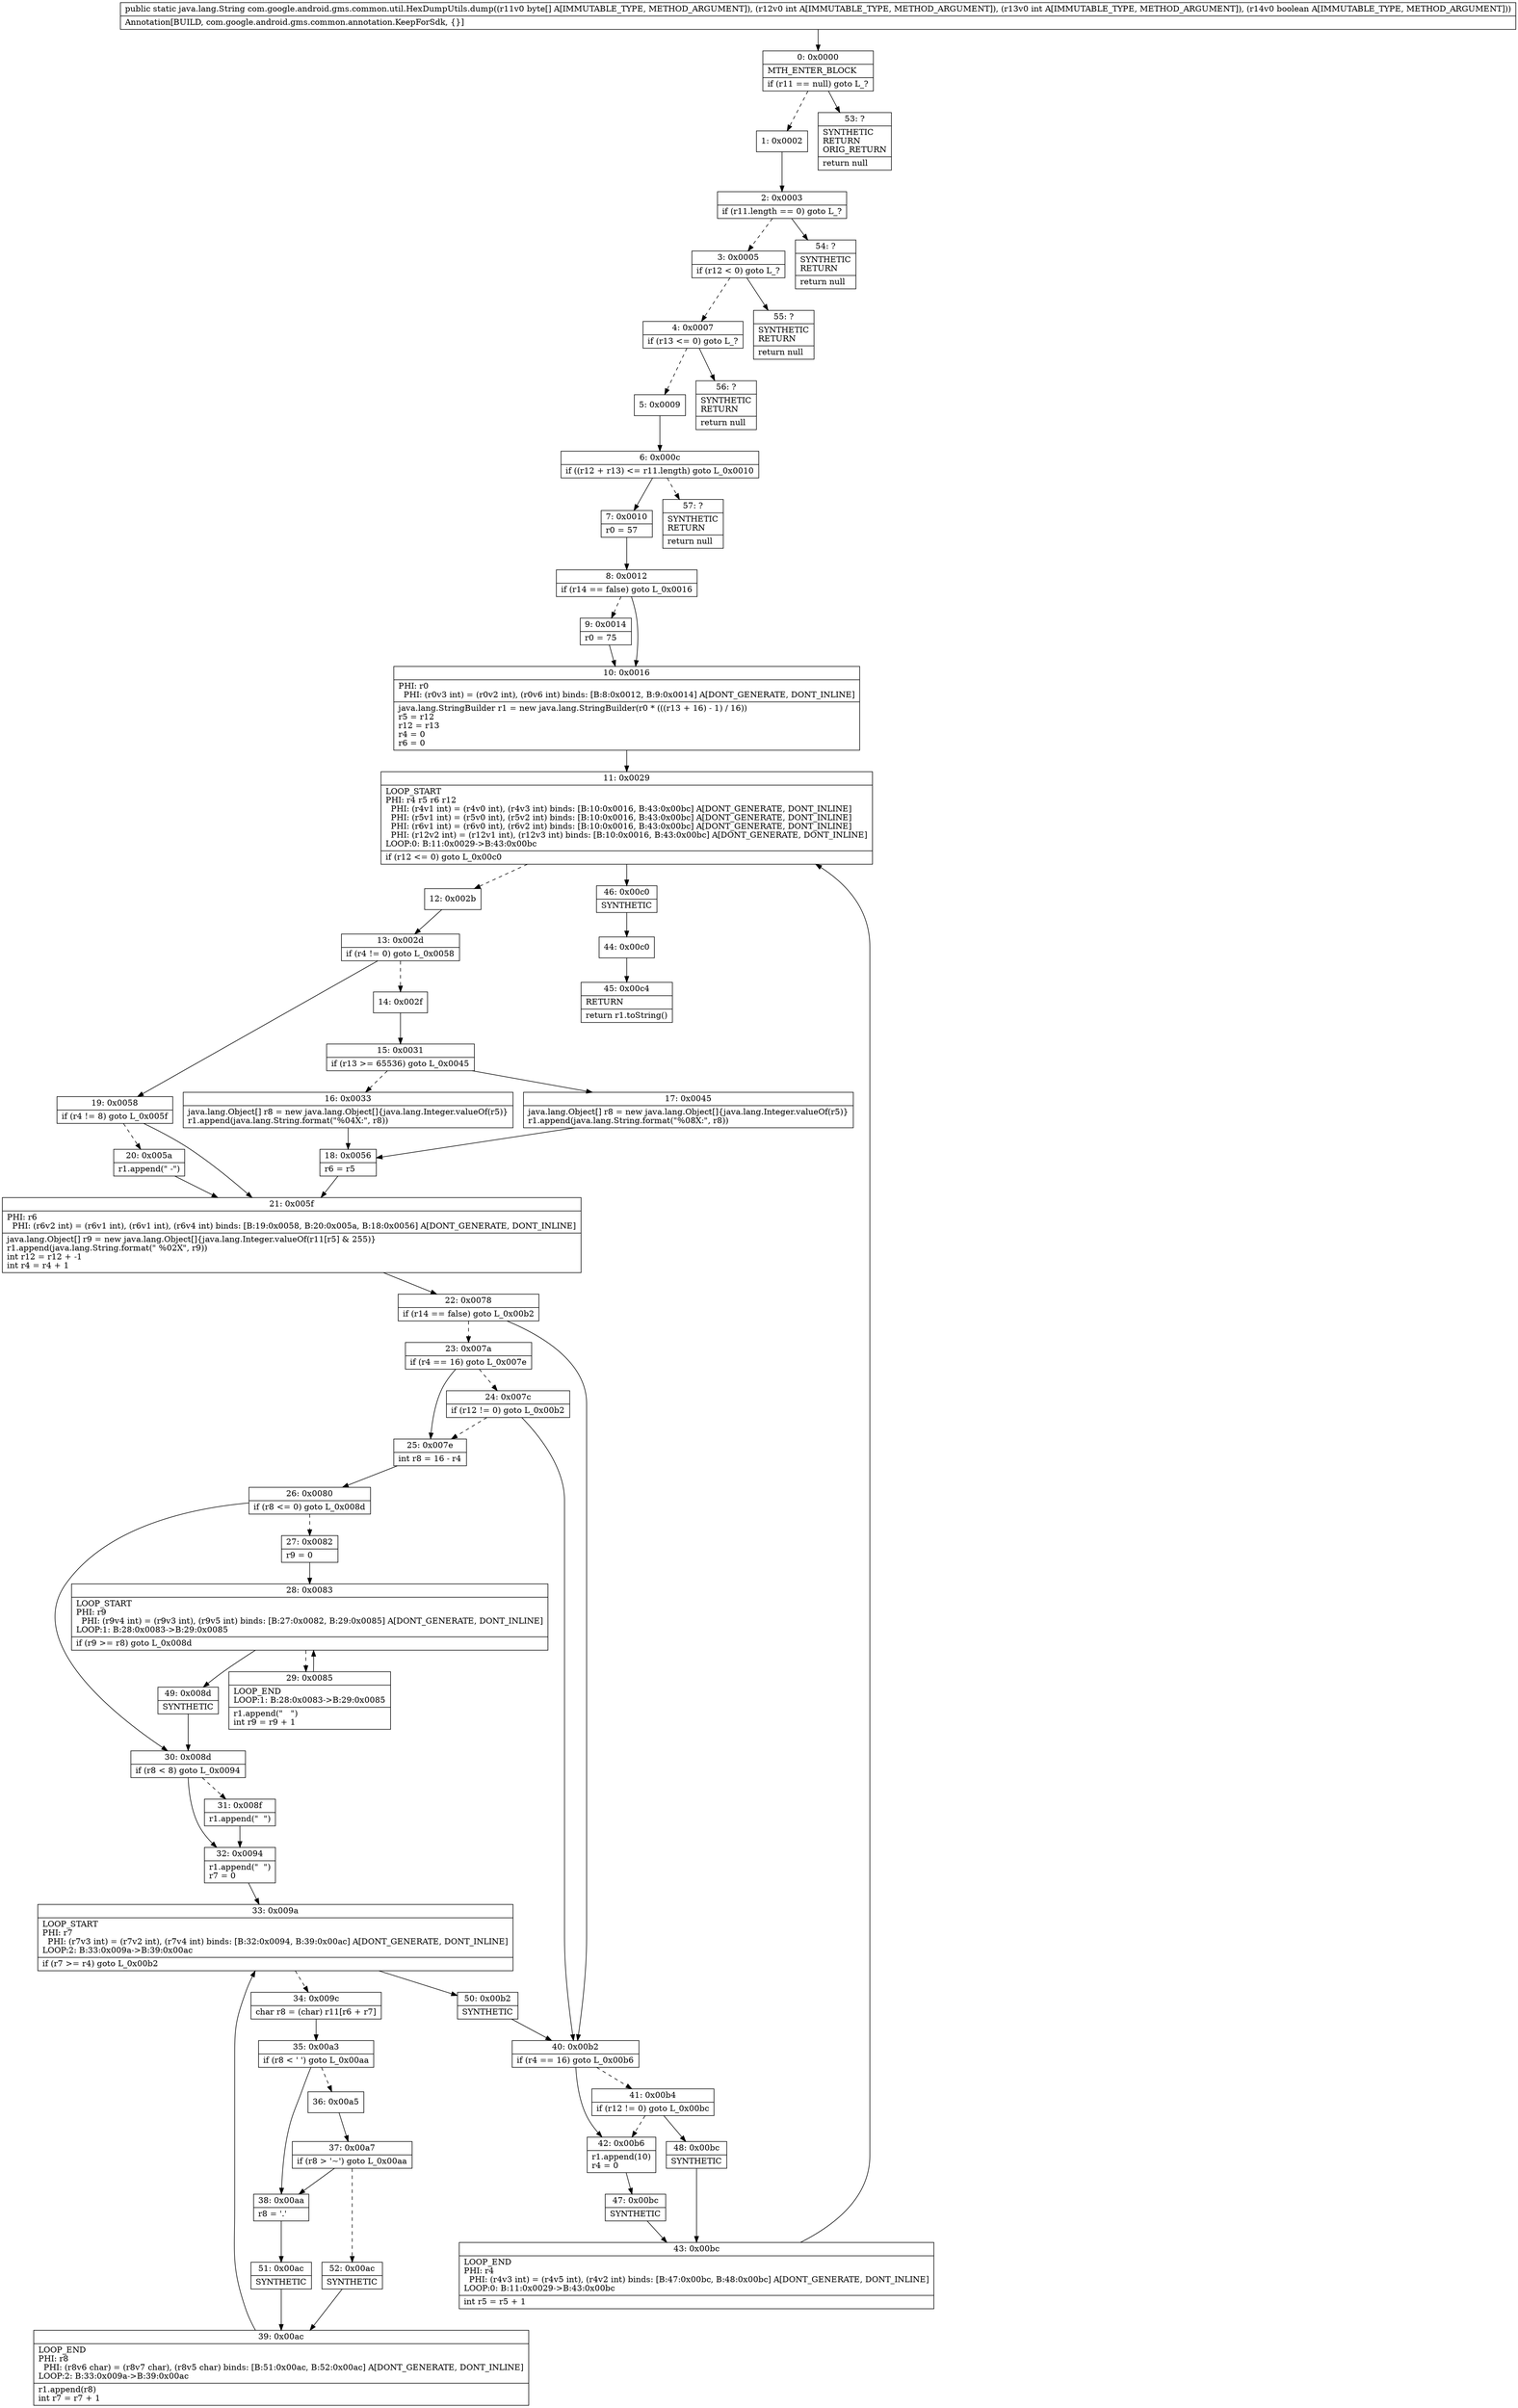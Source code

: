 digraph "CFG forcom.google.android.gms.common.util.HexDumpUtils.dump([BIIZ)Ljava\/lang\/String;" {
Node_0 [shape=record,label="{0\:\ 0x0000|MTH_ENTER_BLOCK\l|if (r11 == null) goto L_?\l}"];
Node_1 [shape=record,label="{1\:\ 0x0002}"];
Node_2 [shape=record,label="{2\:\ 0x0003|if (r11.length == 0) goto L_?\l}"];
Node_3 [shape=record,label="{3\:\ 0x0005|if (r12 \< 0) goto L_?\l}"];
Node_4 [shape=record,label="{4\:\ 0x0007|if (r13 \<= 0) goto L_?\l}"];
Node_5 [shape=record,label="{5\:\ 0x0009}"];
Node_6 [shape=record,label="{6\:\ 0x000c|if ((r12 + r13) \<= r11.length) goto L_0x0010\l}"];
Node_7 [shape=record,label="{7\:\ 0x0010|r0 = 57\l}"];
Node_8 [shape=record,label="{8\:\ 0x0012|if (r14 == false) goto L_0x0016\l}"];
Node_9 [shape=record,label="{9\:\ 0x0014|r0 = 75\l}"];
Node_10 [shape=record,label="{10\:\ 0x0016|PHI: r0 \l  PHI: (r0v3 int) = (r0v2 int), (r0v6 int) binds: [B:8:0x0012, B:9:0x0014] A[DONT_GENERATE, DONT_INLINE]\l|java.lang.StringBuilder r1 = new java.lang.StringBuilder(r0 * (((r13 + 16) \- 1) \/ 16))\lr5 = r12\lr12 = r13\lr4 = 0\lr6 = 0\l}"];
Node_11 [shape=record,label="{11\:\ 0x0029|LOOP_START\lPHI: r4 r5 r6 r12 \l  PHI: (r4v1 int) = (r4v0 int), (r4v3 int) binds: [B:10:0x0016, B:43:0x00bc] A[DONT_GENERATE, DONT_INLINE]\l  PHI: (r5v1 int) = (r5v0 int), (r5v2 int) binds: [B:10:0x0016, B:43:0x00bc] A[DONT_GENERATE, DONT_INLINE]\l  PHI: (r6v1 int) = (r6v0 int), (r6v2 int) binds: [B:10:0x0016, B:43:0x00bc] A[DONT_GENERATE, DONT_INLINE]\l  PHI: (r12v2 int) = (r12v1 int), (r12v3 int) binds: [B:10:0x0016, B:43:0x00bc] A[DONT_GENERATE, DONT_INLINE]\lLOOP:0: B:11:0x0029\-\>B:43:0x00bc\l|if (r12 \<= 0) goto L_0x00c0\l}"];
Node_12 [shape=record,label="{12\:\ 0x002b}"];
Node_13 [shape=record,label="{13\:\ 0x002d|if (r4 != 0) goto L_0x0058\l}"];
Node_14 [shape=record,label="{14\:\ 0x002f}"];
Node_15 [shape=record,label="{15\:\ 0x0031|if (r13 \>= 65536) goto L_0x0045\l}"];
Node_16 [shape=record,label="{16\:\ 0x0033|java.lang.Object[] r8 = new java.lang.Object[]\{java.lang.Integer.valueOf(r5)\}\lr1.append(java.lang.String.format(\"%04X:\", r8))\l}"];
Node_17 [shape=record,label="{17\:\ 0x0045|java.lang.Object[] r8 = new java.lang.Object[]\{java.lang.Integer.valueOf(r5)\}\lr1.append(java.lang.String.format(\"%08X:\", r8))\l}"];
Node_18 [shape=record,label="{18\:\ 0x0056|r6 = r5\l}"];
Node_19 [shape=record,label="{19\:\ 0x0058|if (r4 != 8) goto L_0x005f\l}"];
Node_20 [shape=record,label="{20\:\ 0x005a|r1.append(\" \-\")\l}"];
Node_21 [shape=record,label="{21\:\ 0x005f|PHI: r6 \l  PHI: (r6v2 int) = (r6v1 int), (r6v1 int), (r6v4 int) binds: [B:19:0x0058, B:20:0x005a, B:18:0x0056] A[DONT_GENERATE, DONT_INLINE]\l|java.lang.Object[] r9 = new java.lang.Object[]\{java.lang.Integer.valueOf(r11[r5] & 255)\}\lr1.append(java.lang.String.format(\" %02X\", r9))\lint r12 = r12 + \-1\lint r4 = r4 + 1\l}"];
Node_22 [shape=record,label="{22\:\ 0x0078|if (r14 == false) goto L_0x00b2\l}"];
Node_23 [shape=record,label="{23\:\ 0x007a|if (r4 == 16) goto L_0x007e\l}"];
Node_24 [shape=record,label="{24\:\ 0x007c|if (r12 != 0) goto L_0x00b2\l}"];
Node_25 [shape=record,label="{25\:\ 0x007e|int r8 = 16 \- r4\l}"];
Node_26 [shape=record,label="{26\:\ 0x0080|if (r8 \<= 0) goto L_0x008d\l}"];
Node_27 [shape=record,label="{27\:\ 0x0082|r9 = 0\l}"];
Node_28 [shape=record,label="{28\:\ 0x0083|LOOP_START\lPHI: r9 \l  PHI: (r9v4 int) = (r9v3 int), (r9v5 int) binds: [B:27:0x0082, B:29:0x0085] A[DONT_GENERATE, DONT_INLINE]\lLOOP:1: B:28:0x0083\-\>B:29:0x0085\l|if (r9 \>= r8) goto L_0x008d\l}"];
Node_29 [shape=record,label="{29\:\ 0x0085|LOOP_END\lLOOP:1: B:28:0x0083\-\>B:29:0x0085\l|r1.append(\"   \")\lint r9 = r9 + 1\l}"];
Node_30 [shape=record,label="{30\:\ 0x008d|if (r8 \< 8) goto L_0x0094\l}"];
Node_31 [shape=record,label="{31\:\ 0x008f|r1.append(\"  \")\l}"];
Node_32 [shape=record,label="{32\:\ 0x0094|r1.append(\"  \")\lr7 = 0\l}"];
Node_33 [shape=record,label="{33\:\ 0x009a|LOOP_START\lPHI: r7 \l  PHI: (r7v3 int) = (r7v2 int), (r7v4 int) binds: [B:32:0x0094, B:39:0x00ac] A[DONT_GENERATE, DONT_INLINE]\lLOOP:2: B:33:0x009a\-\>B:39:0x00ac\l|if (r7 \>= r4) goto L_0x00b2\l}"];
Node_34 [shape=record,label="{34\:\ 0x009c|char r8 = (char) r11[r6 + r7]\l}"];
Node_35 [shape=record,label="{35\:\ 0x00a3|if (r8 \< ' ') goto L_0x00aa\l}"];
Node_36 [shape=record,label="{36\:\ 0x00a5}"];
Node_37 [shape=record,label="{37\:\ 0x00a7|if (r8 \> '~') goto L_0x00aa\l}"];
Node_38 [shape=record,label="{38\:\ 0x00aa|r8 = '.'\l}"];
Node_39 [shape=record,label="{39\:\ 0x00ac|LOOP_END\lPHI: r8 \l  PHI: (r8v6 char) = (r8v7 char), (r8v5 char) binds: [B:51:0x00ac, B:52:0x00ac] A[DONT_GENERATE, DONT_INLINE]\lLOOP:2: B:33:0x009a\-\>B:39:0x00ac\l|r1.append(r8)\lint r7 = r7 + 1\l}"];
Node_40 [shape=record,label="{40\:\ 0x00b2|if (r4 == 16) goto L_0x00b6\l}"];
Node_41 [shape=record,label="{41\:\ 0x00b4|if (r12 != 0) goto L_0x00bc\l}"];
Node_42 [shape=record,label="{42\:\ 0x00b6|r1.append(10)\lr4 = 0\l}"];
Node_43 [shape=record,label="{43\:\ 0x00bc|LOOP_END\lPHI: r4 \l  PHI: (r4v3 int) = (r4v5 int), (r4v2 int) binds: [B:47:0x00bc, B:48:0x00bc] A[DONT_GENERATE, DONT_INLINE]\lLOOP:0: B:11:0x0029\-\>B:43:0x00bc\l|int r5 = r5 + 1\l}"];
Node_44 [shape=record,label="{44\:\ 0x00c0}"];
Node_45 [shape=record,label="{45\:\ 0x00c4|RETURN\l|return r1.toString()\l}"];
Node_46 [shape=record,label="{46\:\ 0x00c0|SYNTHETIC\l}"];
Node_47 [shape=record,label="{47\:\ 0x00bc|SYNTHETIC\l}"];
Node_48 [shape=record,label="{48\:\ 0x00bc|SYNTHETIC\l}"];
Node_49 [shape=record,label="{49\:\ 0x008d|SYNTHETIC\l}"];
Node_50 [shape=record,label="{50\:\ 0x00b2|SYNTHETIC\l}"];
Node_51 [shape=record,label="{51\:\ 0x00ac|SYNTHETIC\l}"];
Node_52 [shape=record,label="{52\:\ 0x00ac|SYNTHETIC\l}"];
Node_53 [shape=record,label="{53\:\ ?|SYNTHETIC\lRETURN\lORIG_RETURN\l|return null\l}"];
Node_54 [shape=record,label="{54\:\ ?|SYNTHETIC\lRETURN\l|return null\l}"];
Node_55 [shape=record,label="{55\:\ ?|SYNTHETIC\lRETURN\l|return null\l}"];
Node_56 [shape=record,label="{56\:\ ?|SYNTHETIC\lRETURN\l|return null\l}"];
Node_57 [shape=record,label="{57\:\ ?|SYNTHETIC\lRETURN\l|return null\l}"];
MethodNode[shape=record,label="{public static java.lang.String com.google.android.gms.common.util.HexDumpUtils.dump((r11v0 byte[] A[IMMUTABLE_TYPE, METHOD_ARGUMENT]), (r12v0 int A[IMMUTABLE_TYPE, METHOD_ARGUMENT]), (r13v0 int A[IMMUTABLE_TYPE, METHOD_ARGUMENT]), (r14v0 boolean A[IMMUTABLE_TYPE, METHOD_ARGUMENT]))  | Annotation[BUILD, com.google.android.gms.common.annotation.KeepForSdk, \{\}]\l}"];
MethodNode -> Node_0;
Node_0 -> Node_1[style=dashed];
Node_0 -> Node_53;
Node_1 -> Node_2;
Node_2 -> Node_3[style=dashed];
Node_2 -> Node_54;
Node_3 -> Node_4[style=dashed];
Node_3 -> Node_55;
Node_4 -> Node_5[style=dashed];
Node_4 -> Node_56;
Node_5 -> Node_6;
Node_6 -> Node_7;
Node_6 -> Node_57[style=dashed];
Node_7 -> Node_8;
Node_8 -> Node_9[style=dashed];
Node_8 -> Node_10;
Node_9 -> Node_10;
Node_10 -> Node_11;
Node_11 -> Node_12[style=dashed];
Node_11 -> Node_46;
Node_12 -> Node_13;
Node_13 -> Node_14[style=dashed];
Node_13 -> Node_19;
Node_14 -> Node_15;
Node_15 -> Node_16[style=dashed];
Node_15 -> Node_17;
Node_16 -> Node_18;
Node_17 -> Node_18;
Node_18 -> Node_21;
Node_19 -> Node_20[style=dashed];
Node_19 -> Node_21;
Node_20 -> Node_21;
Node_21 -> Node_22;
Node_22 -> Node_23[style=dashed];
Node_22 -> Node_40;
Node_23 -> Node_24[style=dashed];
Node_23 -> Node_25;
Node_24 -> Node_25[style=dashed];
Node_24 -> Node_40;
Node_25 -> Node_26;
Node_26 -> Node_27[style=dashed];
Node_26 -> Node_30;
Node_27 -> Node_28;
Node_28 -> Node_29[style=dashed];
Node_28 -> Node_49;
Node_29 -> Node_28;
Node_30 -> Node_31[style=dashed];
Node_30 -> Node_32;
Node_31 -> Node_32;
Node_32 -> Node_33;
Node_33 -> Node_34[style=dashed];
Node_33 -> Node_50;
Node_34 -> Node_35;
Node_35 -> Node_36[style=dashed];
Node_35 -> Node_38;
Node_36 -> Node_37;
Node_37 -> Node_38;
Node_37 -> Node_52[style=dashed];
Node_38 -> Node_51;
Node_39 -> Node_33;
Node_40 -> Node_41[style=dashed];
Node_40 -> Node_42;
Node_41 -> Node_42[style=dashed];
Node_41 -> Node_48;
Node_42 -> Node_47;
Node_43 -> Node_11;
Node_44 -> Node_45;
Node_46 -> Node_44;
Node_47 -> Node_43;
Node_48 -> Node_43;
Node_49 -> Node_30;
Node_50 -> Node_40;
Node_51 -> Node_39;
Node_52 -> Node_39;
}

